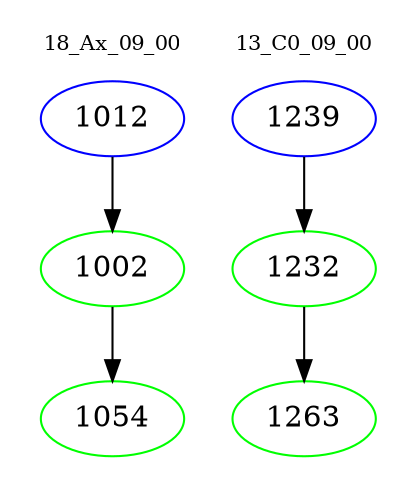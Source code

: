 digraph{
subgraph cluster_0 {
color = white
label = "18_Ax_09_00";
fontsize=10;
T0_1012 [label="1012", color="blue"]
T0_1012 -> T0_1002 [color="black"]
T0_1002 [label="1002", color="green"]
T0_1002 -> T0_1054 [color="black"]
T0_1054 [label="1054", color="green"]
}
subgraph cluster_1 {
color = white
label = "13_C0_09_00";
fontsize=10;
T1_1239 [label="1239", color="blue"]
T1_1239 -> T1_1232 [color="black"]
T1_1232 [label="1232", color="green"]
T1_1232 -> T1_1263 [color="black"]
T1_1263 [label="1263", color="green"]
}
}
